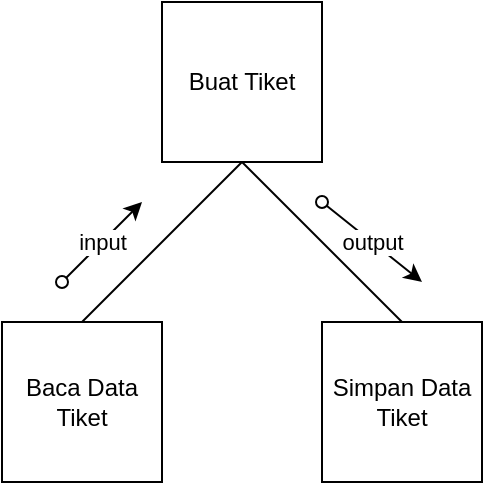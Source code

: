 <mxfile version="23.1.5" type="github" pages="2">
  <diagram name="Page-1" id="QxDHDtE9BOgBhxpARyah">
    <mxGraphModel dx="1434" dy="774" grid="1" gridSize="10" guides="1" tooltips="1" connect="1" arrows="1" fold="1" page="1" pageScale="1" pageWidth="1100" pageHeight="850" math="0" shadow="0">
      <root>
        <mxCell id="0" />
        <mxCell id="1" parent="0" />
        <mxCell id="6t-LDCf9rf65iTFZg2mS-1" style="rounded=0;orthogonalLoop=1;jettySize=auto;html=1;exitX=0.5;exitY=1;exitDx=0;exitDy=0;entryX=0.5;entryY=0;entryDx=0;entryDy=0;endArrow=none;endFill=0;" parent="1" source="6t-LDCf9rf65iTFZg2mS-2" target="6t-LDCf9rf65iTFZg2mS-5" edge="1">
          <mxGeometry relative="1" as="geometry" />
        </mxCell>
        <mxCell id="6t-LDCf9rf65iTFZg2mS-2" value="Buat Tiket" style="whiteSpace=wrap;html=1;aspect=fixed;" parent="1" vertex="1">
          <mxGeometry x="540" y="140" width="80" height="80" as="geometry" />
        </mxCell>
        <mxCell id="6t-LDCf9rf65iTFZg2mS-3" style="rounded=0;orthogonalLoop=1;jettySize=auto;html=1;exitX=0.5;exitY=0;exitDx=0;exitDy=0;entryX=0.5;entryY=1;entryDx=0;entryDy=0;endArrow=none;endFill=0;" parent="1" source="6t-LDCf9rf65iTFZg2mS-4" target="6t-LDCf9rf65iTFZg2mS-2" edge="1">
          <mxGeometry relative="1" as="geometry" />
        </mxCell>
        <mxCell id="6t-LDCf9rf65iTFZg2mS-4" value="Baca Data Tiket" style="whiteSpace=wrap;html=1;aspect=fixed;" parent="1" vertex="1">
          <mxGeometry x="460" y="300" width="80" height="80" as="geometry" />
        </mxCell>
        <mxCell id="6t-LDCf9rf65iTFZg2mS-5" value="Simpan Data Tiket" style="whiteSpace=wrap;html=1;aspect=fixed;" parent="1" vertex="1">
          <mxGeometry x="620" y="300" width="80" height="80" as="geometry" />
        </mxCell>
        <mxCell id="6t-LDCf9rf65iTFZg2mS-6" value="" style="endArrow=classic;html=1;rounded=0;startArrow=oval;startFill=0;" parent="1" edge="1">
          <mxGeometry relative="1" as="geometry">
            <mxPoint x="490" y="280" as="sourcePoint" />
            <mxPoint x="530" y="240" as="targetPoint" />
          </mxGeometry>
        </mxCell>
        <mxCell id="6t-LDCf9rf65iTFZg2mS-7" value="input" style="edgeLabel;resizable=0;html=1;align=center;verticalAlign=middle;" parent="6t-LDCf9rf65iTFZg2mS-6" connectable="0" vertex="1">
          <mxGeometry relative="1" as="geometry" />
        </mxCell>
        <mxCell id="6t-LDCf9rf65iTFZg2mS-8" value="" style="endArrow=classic;html=1;rounded=0;startArrow=oval;startFill=0;" parent="1" edge="1">
          <mxGeometry relative="1" as="geometry">
            <mxPoint x="620" y="240" as="sourcePoint" />
            <mxPoint x="670" y="280" as="targetPoint" />
          </mxGeometry>
        </mxCell>
        <mxCell id="6t-LDCf9rf65iTFZg2mS-9" value="output" style="edgeLabel;resizable=0;html=1;align=center;verticalAlign=middle;" parent="6t-LDCf9rf65iTFZg2mS-8" connectable="0" vertex="1">
          <mxGeometry relative="1" as="geometry" />
        </mxCell>
      </root>
    </mxGraphModel>
  </diagram>
  <diagram id="Zwj_iN7zFzHbTUMolgUx" name="Page-2">
    <mxGraphModel dx="775" dy="418" grid="1" gridSize="10" guides="1" tooltips="1" connect="1" arrows="1" fold="1" page="1" pageScale="1" pageWidth="1100" pageHeight="850" math="0" shadow="0">
      <root>
        <mxCell id="0" />
        <mxCell id="1" parent="0" />
        <mxCell id="0hpq7D2lim1xG2hGoPjV-1" style="rounded=0;orthogonalLoop=1;jettySize=auto;html=1;exitX=0.75;exitY=1;exitDx=0;exitDy=0;entryX=0.5;entryY=0;entryDx=0;entryDy=0;endArrow=classic;endFill=1;" edge="1" parent="1" source="0hpq7D2lim1xG2hGoPjV-2" target="0hpq7D2lim1xG2hGoPjV-5">
          <mxGeometry relative="1" as="geometry" />
        </mxCell>
        <mxCell id="0hpq7D2lim1xG2hGoPjV-11" style="edgeStyle=orthogonalEdgeStyle;rounded=0;orthogonalLoop=1;jettySize=auto;html=1;exitX=0.5;exitY=1;exitDx=0;exitDy=0;entryX=0.5;entryY=0;entryDx=0;entryDy=0;" edge="1" parent="1" source="0hpq7D2lim1xG2hGoPjV-2" target="0hpq7D2lim1xG2hGoPjV-10">
          <mxGeometry relative="1" as="geometry" />
        </mxCell>
        <mxCell id="0hpq7D2lim1xG2hGoPjV-2" value="Proses Buat Tiket Baru" style="whiteSpace=wrap;html=1;aspect=fixed;" vertex="1" parent="1">
          <mxGeometry x="540" y="140" width="80" height="80" as="geometry" />
        </mxCell>
        <mxCell id="0hpq7D2lim1xG2hGoPjV-3" style="rounded=0;orthogonalLoop=1;jettySize=auto;html=1;exitX=0.5;exitY=0;exitDx=0;exitDy=0;entryX=0.25;entryY=1;entryDx=0;entryDy=0;endArrow=none;endFill=0;startArrow=classic;startFill=1;" edge="1" parent="1" source="0hpq7D2lim1xG2hGoPjV-4" target="0hpq7D2lim1xG2hGoPjV-2">
          <mxGeometry relative="1" as="geometry" />
        </mxCell>
        <mxCell id="0hpq7D2lim1xG2hGoPjV-4" value="Baca Data Kendala User" style="whiteSpace=wrap;html=1;aspect=fixed;" vertex="1" parent="1">
          <mxGeometry x="400" y="300" width="80" height="80" as="geometry" />
        </mxCell>
        <mxCell id="0hpq7D2lim1xG2hGoPjV-5" value="Simpan Data Tiket" style="whiteSpace=wrap;html=1;aspect=fixed;" vertex="1" parent="1">
          <mxGeometry x="670" y="300" width="80" height="80" as="geometry" />
        </mxCell>
        <mxCell id="0hpq7D2lim1xG2hGoPjV-6" value="" style="endArrow=classic;html=1;rounded=0;startArrow=oval;startFill=0;" edge="1" parent="1">
          <mxGeometry relative="1" as="geometry">
            <mxPoint x="440" y="270" as="sourcePoint" />
            <mxPoint x="490" y="240" as="targetPoint" />
          </mxGeometry>
        </mxCell>
        <mxCell id="0hpq7D2lim1xG2hGoPjV-7" value="data kendala" style="edgeLabel;resizable=0;html=1;align=center;verticalAlign=middle;" connectable="0" vertex="1" parent="0hpq7D2lim1xG2hGoPjV-6">
          <mxGeometry relative="1" as="geometry" />
        </mxCell>
        <mxCell id="0hpq7D2lim1xG2hGoPjV-8" value="" style="endArrow=classic;html=1;rounded=0;startArrow=oval;startFill=0;" edge="1" parent="1">
          <mxGeometry relative="1" as="geometry">
            <mxPoint x="640" y="230" as="sourcePoint" />
            <mxPoint x="690" y="270" as="targetPoint" />
          </mxGeometry>
        </mxCell>
        <mxCell id="0hpq7D2lim1xG2hGoPjV-9" value="data tiket" style="edgeLabel;resizable=0;html=1;align=center;verticalAlign=middle;" connectable="0" vertex="1" parent="0hpq7D2lim1xG2hGoPjV-8">
          <mxGeometry relative="1" as="geometry" />
        </mxCell>
        <mxCell id="0hpq7D2lim1xG2hGoPjV-10" value="Generate ID Tiket" style="whiteSpace=wrap;html=1;aspect=fixed;" vertex="1" parent="1">
          <mxGeometry x="540" y="300" width="80" height="80" as="geometry" />
        </mxCell>
        <mxCell id="0hpq7D2lim1xG2hGoPjV-12" value="" style="endArrow=classic;html=1;rounded=0;startArrow=oval;startFill=1;" edge="1" parent="1">
          <mxGeometry relative="1" as="geometry">
            <mxPoint x="603" y="240" as="sourcePoint" />
            <mxPoint x="603" y="280" as="targetPoint" />
          </mxGeometry>
        </mxCell>
        <mxCell id="0hpq7D2lim1xG2hGoPjV-13" value="generate" style="edgeLabel;resizable=0;html=1;align=center;verticalAlign=middle;" connectable="0" vertex="1" parent="0hpq7D2lim1xG2hGoPjV-12">
          <mxGeometry relative="1" as="geometry" />
        </mxCell>
        <mxCell id="0hpq7D2lim1xG2hGoPjV-14" value="" style="endArrow=classic;html=1;rounded=0;startArrow=oval;startFill=0;" edge="1" parent="1">
          <mxGeometry relative="1" as="geometry">
            <mxPoint x="556" y="290" as="sourcePoint" />
            <mxPoint x="556" y="250" as="targetPoint" />
          </mxGeometry>
        </mxCell>
        <mxCell id="0hpq7D2lim1xG2hGoPjV-15" value="id tiket" style="edgeLabel;resizable=0;html=1;align=center;verticalAlign=middle;" connectable="0" vertex="1" parent="0hpq7D2lim1xG2hGoPjV-14">
          <mxGeometry relative="1" as="geometry" />
        </mxCell>
        <mxCell id="0hpq7D2lim1xG2hGoPjV-17" value="" style="endArrow=classic;html=1;rounded=0;startArrow=oval;startFill=1;" edge="1" parent="1">
          <mxGeometry relative="1" as="geometry">
            <mxPoint x="660" y="220" as="sourcePoint" />
            <mxPoint x="710" y="260" as="targetPoint" />
          </mxGeometry>
        </mxCell>
        <mxCell id="0hpq7D2lim1xG2hGoPjV-18" value="simpan" style="edgeLabel;resizable=0;html=1;align=center;verticalAlign=middle;" connectable="0" vertex="1" parent="0hpq7D2lim1xG2hGoPjV-17">
          <mxGeometry relative="1" as="geometry">
            <mxPoint x="-2" y="-3" as="offset" />
          </mxGeometry>
        </mxCell>
      </root>
    </mxGraphModel>
  </diagram>
</mxfile>
